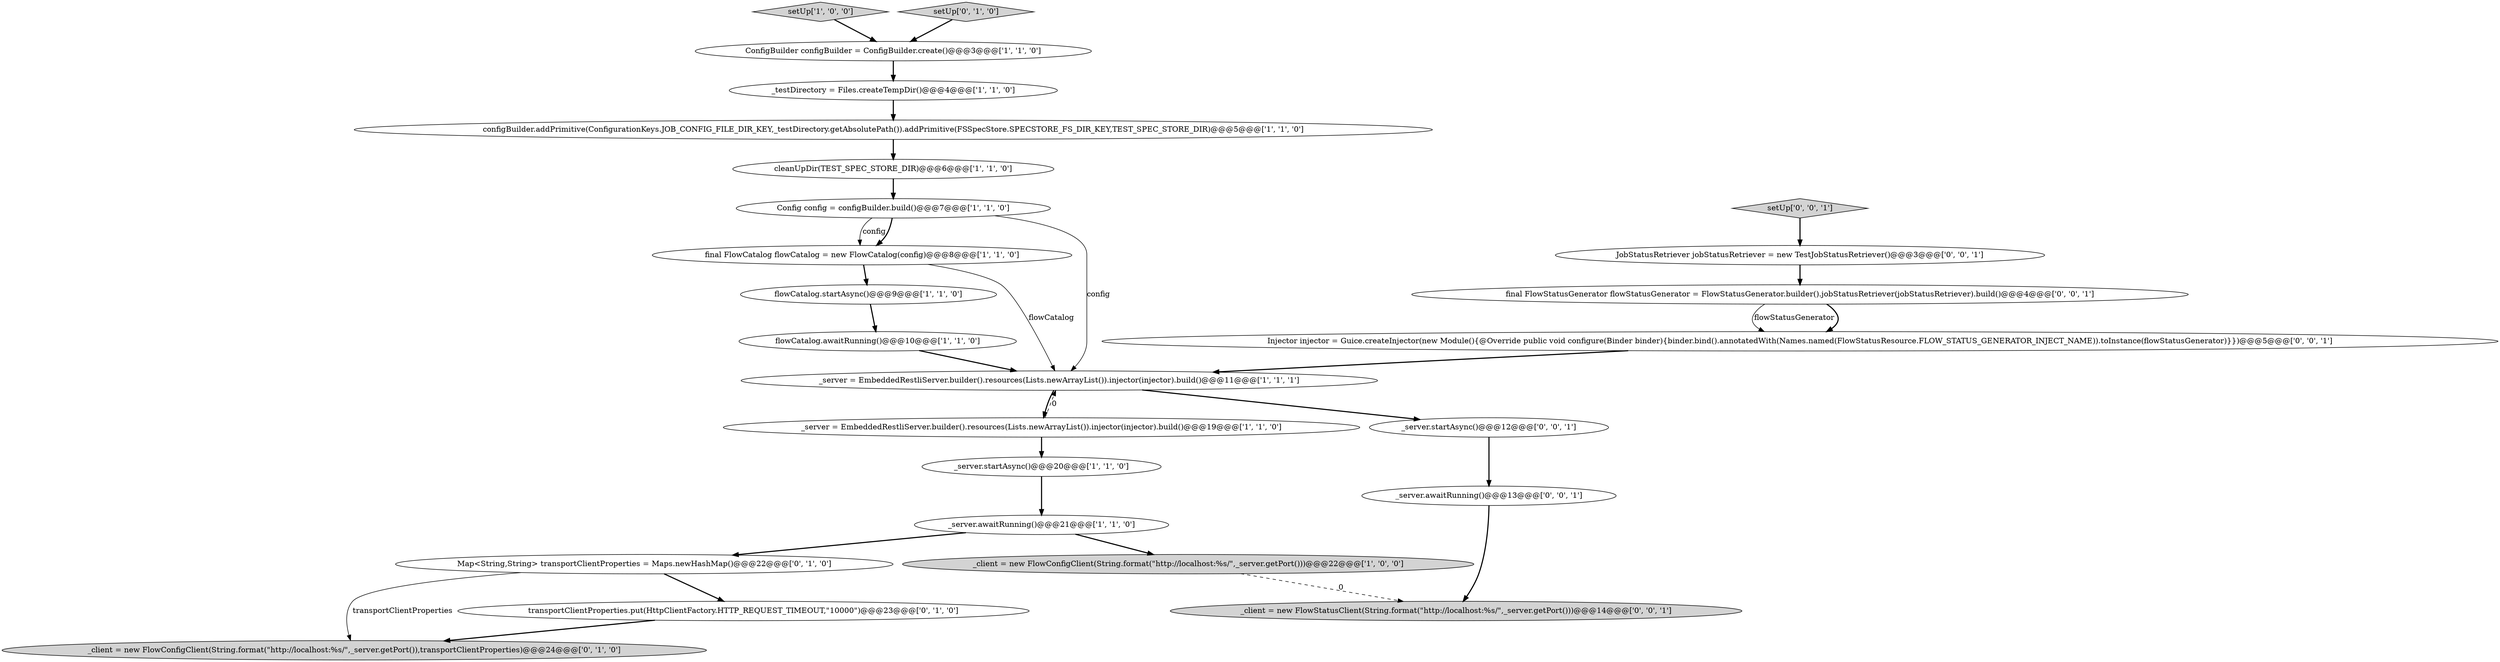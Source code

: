 digraph {
6 [style = filled, label = "_server = EmbeddedRestliServer.builder().resources(Lists.newArrayList()).injector(injector).build()@@@11@@@['1', '1', '1']", fillcolor = white, shape = ellipse image = "AAA0AAABBB1BBB"];
3 [style = filled, label = "_testDirectory = Files.createTempDir()@@@4@@@['1', '1', '0']", fillcolor = white, shape = ellipse image = "AAA0AAABBB1BBB"];
7 [style = filled, label = "_server.startAsync()@@@20@@@['1', '1', '0']", fillcolor = white, shape = ellipse image = "AAA0AAABBB1BBB"];
4 [style = filled, label = "cleanUpDir(TEST_SPEC_STORE_DIR)@@@6@@@['1', '1', '0']", fillcolor = white, shape = ellipse image = "AAA0AAABBB1BBB"];
9 [style = filled, label = "configBuilder.addPrimitive(ConfigurationKeys.JOB_CONFIG_FILE_DIR_KEY,_testDirectory.getAbsolutePath()).addPrimitive(FSSpecStore.SPECSTORE_FS_DIR_KEY,TEST_SPEC_STORE_DIR)@@@5@@@['1', '1', '0']", fillcolor = white, shape = ellipse image = "AAA0AAABBB1BBB"];
12 [style = filled, label = "setUp['1', '0', '0']", fillcolor = lightgray, shape = diamond image = "AAA0AAABBB1BBB"];
2 [style = filled, label = "flowCatalog.awaitRunning()@@@10@@@['1', '1', '0']", fillcolor = white, shape = ellipse image = "AAA0AAABBB1BBB"];
16 [style = filled, label = "setUp['0', '1', '0']", fillcolor = lightgray, shape = diamond image = "AAA0AAABBB2BBB"];
1 [style = filled, label = "_client = new FlowConfigClient(String.format(\"http://localhost:%s/\",_server.getPort()))@@@22@@@['1', '0', '0']", fillcolor = lightgray, shape = ellipse image = "AAA0AAABBB1BBB"];
14 [style = filled, label = "Map<String,String> transportClientProperties = Maps.newHashMap()@@@22@@@['0', '1', '0']", fillcolor = white, shape = ellipse image = "AAA0AAABBB2BBB"];
18 [style = filled, label = "_client = new FlowStatusClient(String.format(\"http://localhost:%s/\",_server.getPort()))@@@14@@@['0', '0', '1']", fillcolor = lightgray, shape = ellipse image = "AAA0AAABBB3BBB"];
15 [style = filled, label = "transportClientProperties.put(HttpClientFactory.HTTP_REQUEST_TIMEOUT,\"10000\")@@@23@@@['0', '1', '0']", fillcolor = white, shape = ellipse image = "AAA1AAABBB2BBB"];
23 [style = filled, label = "Injector injector = Guice.createInjector(new Module(){@Override public void configure(Binder binder){binder.bind().annotatedWith(Names.named(FlowStatusResource.FLOW_STATUS_GENERATOR_INJECT_NAME)).toInstance(flowStatusGenerator)}})@@@5@@@['0', '0', '1']", fillcolor = white, shape = ellipse image = "AAA0AAABBB3BBB"];
22 [style = filled, label = "_server.awaitRunning()@@@13@@@['0', '0', '1']", fillcolor = white, shape = ellipse image = "AAA0AAABBB3BBB"];
11 [style = filled, label = "_server = EmbeddedRestliServer.builder().resources(Lists.newArrayList()).injector(injector).build()@@@19@@@['1', '1', '0']", fillcolor = white, shape = ellipse image = "AAA0AAABBB1BBB"];
20 [style = filled, label = "setUp['0', '0', '1']", fillcolor = lightgray, shape = diamond image = "AAA0AAABBB3BBB"];
24 [style = filled, label = "_server.startAsync()@@@12@@@['0', '0', '1']", fillcolor = white, shape = ellipse image = "AAA0AAABBB3BBB"];
13 [style = filled, label = "_server.awaitRunning()@@@21@@@['1', '1', '0']", fillcolor = white, shape = ellipse image = "AAA0AAABBB1BBB"];
10 [style = filled, label = "final FlowCatalog flowCatalog = new FlowCatalog(config)@@@8@@@['1', '1', '0']", fillcolor = white, shape = ellipse image = "AAA0AAABBB1BBB"];
8 [style = filled, label = "Config config = configBuilder.build()@@@7@@@['1', '1', '0']", fillcolor = white, shape = ellipse image = "AAA0AAABBB1BBB"];
19 [style = filled, label = "final FlowStatusGenerator flowStatusGenerator = FlowStatusGenerator.builder().jobStatusRetriever(jobStatusRetriever).build()@@@4@@@['0', '0', '1']", fillcolor = white, shape = ellipse image = "AAA0AAABBB3BBB"];
21 [style = filled, label = "JobStatusRetriever jobStatusRetriever = new TestJobStatusRetriever()@@@3@@@['0', '0', '1']", fillcolor = white, shape = ellipse image = "AAA0AAABBB3BBB"];
5 [style = filled, label = "ConfigBuilder configBuilder = ConfigBuilder.create()@@@3@@@['1', '1', '0']", fillcolor = white, shape = ellipse image = "AAA0AAABBB1BBB"];
0 [style = filled, label = "flowCatalog.startAsync()@@@9@@@['1', '1', '0']", fillcolor = white, shape = ellipse image = "AAA0AAABBB1BBB"];
17 [style = filled, label = "_client = new FlowConfigClient(String.format(\"http://localhost:%s/\",_server.getPort()),transportClientProperties)@@@24@@@['0', '1', '0']", fillcolor = lightgray, shape = ellipse image = "AAA1AAABBB2BBB"];
8->6 [style = solid, label="config"];
1->18 [style = dashed, label="0"];
9->4 [style = bold, label=""];
6->11 [style = bold, label=""];
10->6 [style = solid, label="flowCatalog"];
4->8 [style = bold, label=""];
6->24 [style = bold, label=""];
19->23 [style = bold, label=""];
8->10 [style = solid, label="config"];
24->22 [style = bold, label=""];
11->7 [style = bold, label=""];
7->13 [style = bold, label=""];
20->21 [style = bold, label=""];
12->5 [style = bold, label=""];
19->23 [style = solid, label="flowStatusGenerator"];
21->19 [style = bold, label=""];
23->6 [style = bold, label=""];
14->17 [style = solid, label="transportClientProperties"];
3->9 [style = bold, label=""];
22->18 [style = bold, label=""];
11->6 [style = dashed, label="0"];
16->5 [style = bold, label=""];
2->6 [style = bold, label=""];
13->1 [style = bold, label=""];
5->3 [style = bold, label=""];
0->2 [style = bold, label=""];
13->14 [style = bold, label=""];
14->15 [style = bold, label=""];
8->10 [style = bold, label=""];
10->0 [style = bold, label=""];
15->17 [style = bold, label=""];
}
